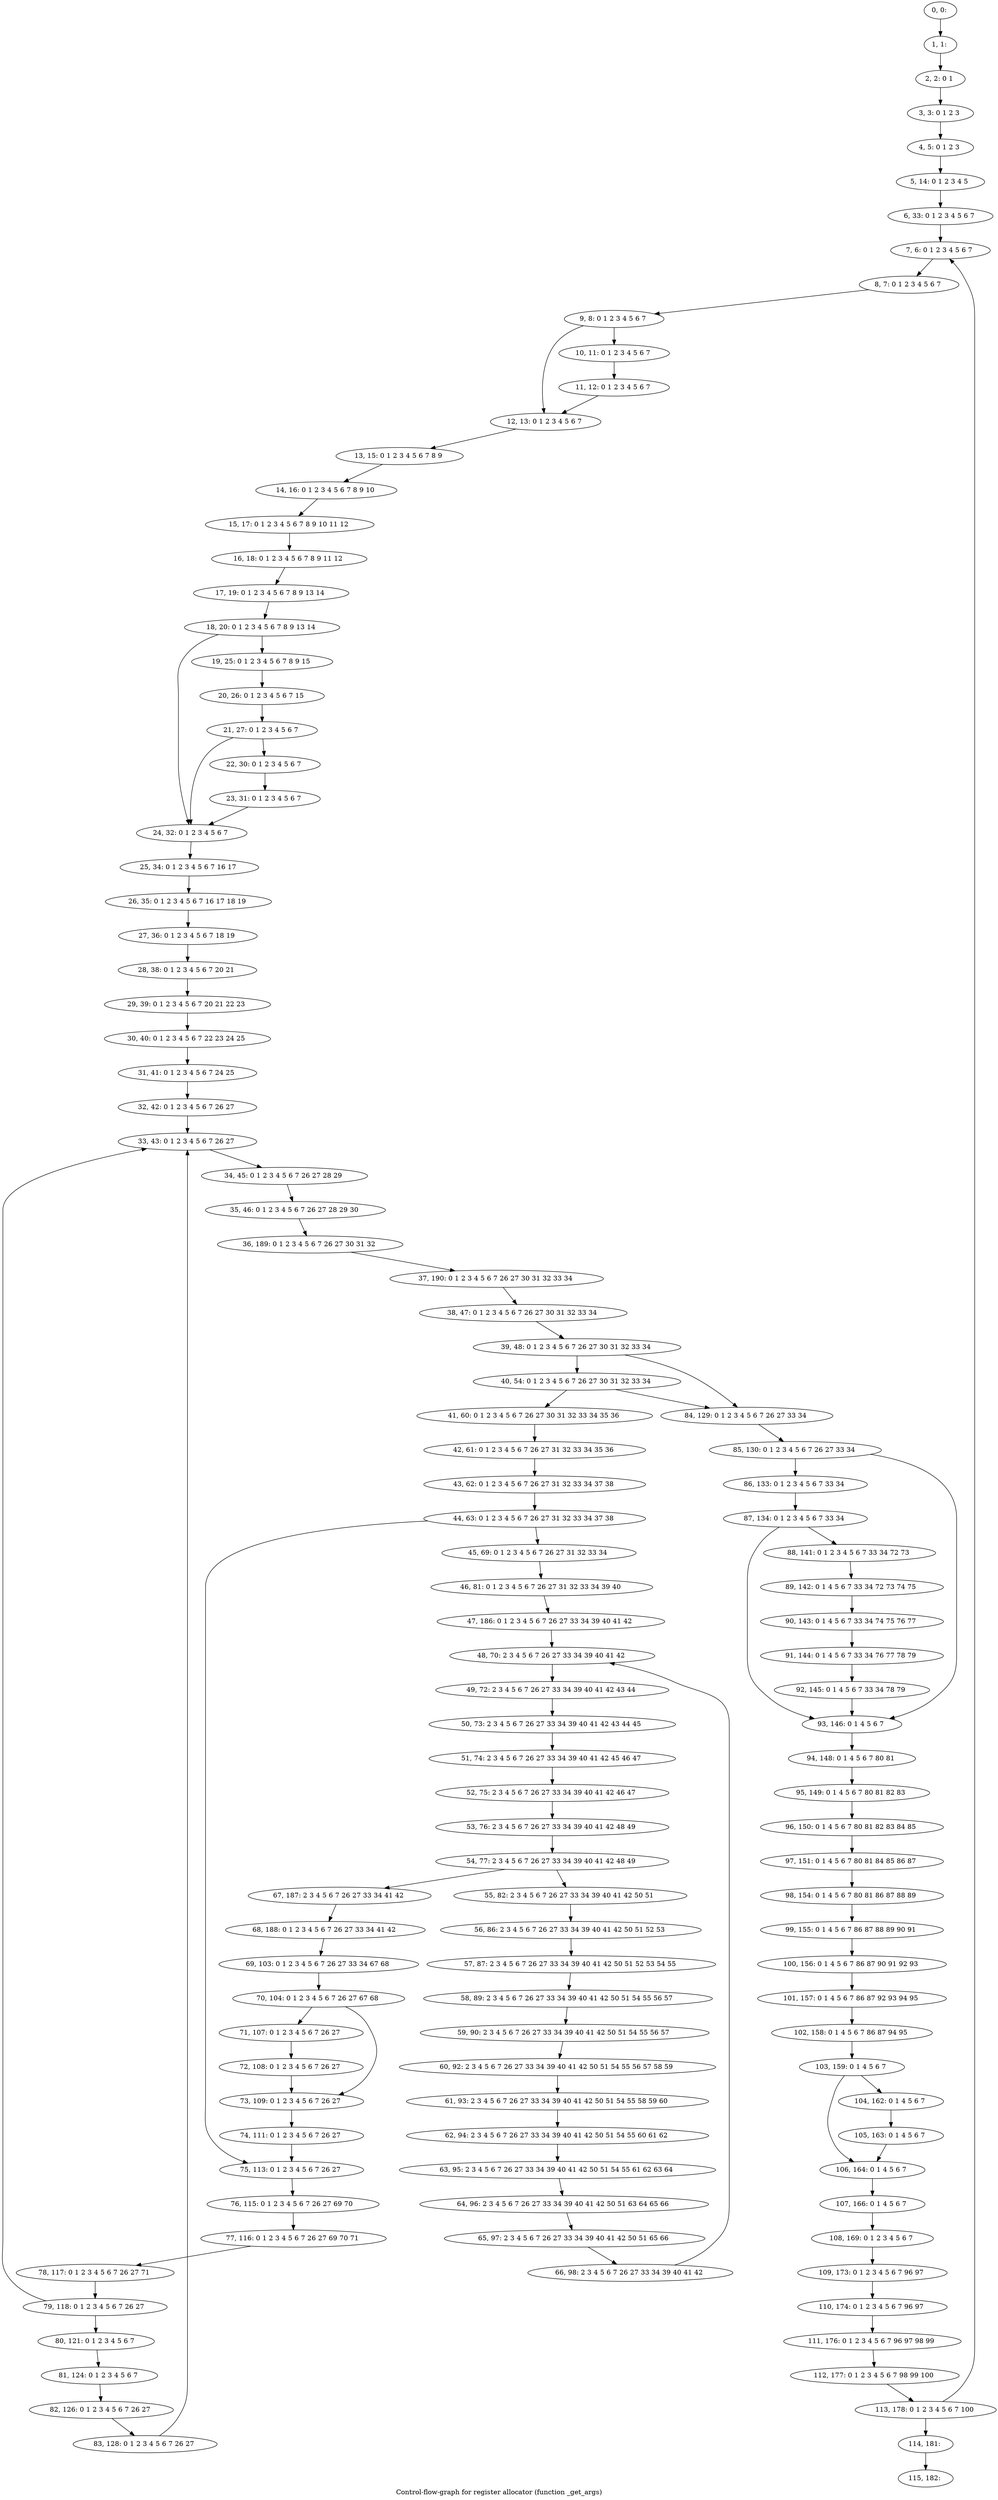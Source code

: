 digraph G {
graph [label="Control-flow-graph for register allocator (function _get_args)"]
0[label="0, 0: "];
1[label="1, 1: "];
2[label="2, 2: 0 1 "];
3[label="3, 3: 0 1 2 3 "];
4[label="4, 5: 0 1 2 3 "];
5[label="5, 14: 0 1 2 3 4 5 "];
6[label="6, 33: 0 1 2 3 4 5 6 7 "];
7[label="7, 6: 0 1 2 3 4 5 6 7 "];
8[label="8, 7: 0 1 2 3 4 5 6 7 "];
9[label="9, 8: 0 1 2 3 4 5 6 7 "];
10[label="10, 11: 0 1 2 3 4 5 6 7 "];
11[label="11, 12: 0 1 2 3 4 5 6 7 "];
12[label="12, 13: 0 1 2 3 4 5 6 7 "];
13[label="13, 15: 0 1 2 3 4 5 6 7 8 9 "];
14[label="14, 16: 0 1 2 3 4 5 6 7 8 9 10 "];
15[label="15, 17: 0 1 2 3 4 5 6 7 8 9 10 11 12 "];
16[label="16, 18: 0 1 2 3 4 5 6 7 8 9 11 12 "];
17[label="17, 19: 0 1 2 3 4 5 6 7 8 9 13 14 "];
18[label="18, 20: 0 1 2 3 4 5 6 7 8 9 13 14 "];
19[label="19, 25: 0 1 2 3 4 5 6 7 8 9 15 "];
20[label="20, 26: 0 1 2 3 4 5 6 7 15 "];
21[label="21, 27: 0 1 2 3 4 5 6 7 "];
22[label="22, 30: 0 1 2 3 4 5 6 7 "];
23[label="23, 31: 0 1 2 3 4 5 6 7 "];
24[label="24, 32: 0 1 2 3 4 5 6 7 "];
25[label="25, 34: 0 1 2 3 4 5 6 7 16 17 "];
26[label="26, 35: 0 1 2 3 4 5 6 7 16 17 18 19 "];
27[label="27, 36: 0 1 2 3 4 5 6 7 18 19 "];
28[label="28, 38: 0 1 2 3 4 5 6 7 20 21 "];
29[label="29, 39: 0 1 2 3 4 5 6 7 20 21 22 23 "];
30[label="30, 40: 0 1 2 3 4 5 6 7 22 23 24 25 "];
31[label="31, 41: 0 1 2 3 4 5 6 7 24 25 "];
32[label="32, 42: 0 1 2 3 4 5 6 7 26 27 "];
33[label="33, 43: 0 1 2 3 4 5 6 7 26 27 "];
34[label="34, 45: 0 1 2 3 4 5 6 7 26 27 28 29 "];
35[label="35, 46: 0 1 2 3 4 5 6 7 26 27 28 29 30 "];
36[label="36, 189: 0 1 2 3 4 5 6 7 26 27 30 31 32 "];
37[label="37, 190: 0 1 2 3 4 5 6 7 26 27 30 31 32 33 34 "];
38[label="38, 47: 0 1 2 3 4 5 6 7 26 27 30 31 32 33 34 "];
39[label="39, 48: 0 1 2 3 4 5 6 7 26 27 30 31 32 33 34 "];
40[label="40, 54: 0 1 2 3 4 5 6 7 26 27 30 31 32 33 34 "];
41[label="41, 60: 0 1 2 3 4 5 6 7 26 27 30 31 32 33 34 35 36 "];
42[label="42, 61: 0 1 2 3 4 5 6 7 26 27 31 32 33 34 35 36 "];
43[label="43, 62: 0 1 2 3 4 5 6 7 26 27 31 32 33 34 37 38 "];
44[label="44, 63: 0 1 2 3 4 5 6 7 26 27 31 32 33 34 37 38 "];
45[label="45, 69: 0 1 2 3 4 5 6 7 26 27 31 32 33 34 "];
46[label="46, 81: 0 1 2 3 4 5 6 7 26 27 31 32 33 34 39 40 "];
47[label="47, 186: 0 1 2 3 4 5 6 7 26 27 33 34 39 40 41 42 "];
48[label="48, 70: 2 3 4 5 6 7 26 27 33 34 39 40 41 42 "];
49[label="49, 72: 2 3 4 5 6 7 26 27 33 34 39 40 41 42 43 44 "];
50[label="50, 73: 2 3 4 5 6 7 26 27 33 34 39 40 41 42 43 44 45 "];
51[label="51, 74: 2 3 4 5 6 7 26 27 33 34 39 40 41 42 45 46 47 "];
52[label="52, 75: 2 3 4 5 6 7 26 27 33 34 39 40 41 42 46 47 "];
53[label="53, 76: 2 3 4 5 6 7 26 27 33 34 39 40 41 42 48 49 "];
54[label="54, 77: 2 3 4 5 6 7 26 27 33 34 39 40 41 42 48 49 "];
55[label="55, 82: 2 3 4 5 6 7 26 27 33 34 39 40 41 42 50 51 "];
56[label="56, 86: 2 3 4 5 6 7 26 27 33 34 39 40 41 42 50 51 52 53 "];
57[label="57, 87: 2 3 4 5 6 7 26 27 33 34 39 40 41 42 50 51 52 53 54 55 "];
58[label="58, 89: 2 3 4 5 6 7 26 27 33 34 39 40 41 42 50 51 54 55 56 57 "];
59[label="59, 90: 2 3 4 5 6 7 26 27 33 34 39 40 41 42 50 51 54 55 56 57 "];
60[label="60, 92: 2 3 4 5 6 7 26 27 33 34 39 40 41 42 50 51 54 55 56 57 58 59 "];
61[label="61, 93: 2 3 4 5 6 7 26 27 33 34 39 40 41 42 50 51 54 55 58 59 60 "];
62[label="62, 94: 2 3 4 5 6 7 26 27 33 34 39 40 41 42 50 51 54 55 60 61 62 "];
63[label="63, 95: 2 3 4 5 6 7 26 27 33 34 39 40 41 42 50 51 54 55 61 62 63 64 "];
64[label="64, 96: 2 3 4 5 6 7 26 27 33 34 39 40 41 42 50 51 63 64 65 66 "];
65[label="65, 97: 2 3 4 5 6 7 26 27 33 34 39 40 41 42 50 51 65 66 "];
66[label="66, 98: 2 3 4 5 6 7 26 27 33 34 39 40 41 42 "];
67[label="67, 187: 2 3 4 5 6 7 26 27 33 34 41 42 "];
68[label="68, 188: 0 1 2 3 4 5 6 7 26 27 33 34 41 42 "];
69[label="69, 103: 0 1 2 3 4 5 6 7 26 27 33 34 67 68 "];
70[label="70, 104: 0 1 2 3 4 5 6 7 26 27 67 68 "];
71[label="71, 107: 0 1 2 3 4 5 6 7 26 27 "];
72[label="72, 108: 0 1 2 3 4 5 6 7 26 27 "];
73[label="73, 109: 0 1 2 3 4 5 6 7 26 27 "];
74[label="74, 111: 0 1 2 3 4 5 6 7 26 27 "];
75[label="75, 113: 0 1 2 3 4 5 6 7 26 27 "];
76[label="76, 115: 0 1 2 3 4 5 6 7 26 27 69 70 "];
77[label="77, 116: 0 1 2 3 4 5 6 7 26 27 69 70 71 "];
78[label="78, 117: 0 1 2 3 4 5 6 7 26 27 71 "];
79[label="79, 118: 0 1 2 3 4 5 6 7 26 27 "];
80[label="80, 121: 0 1 2 3 4 5 6 7 "];
81[label="81, 124: 0 1 2 3 4 5 6 7 "];
82[label="82, 126: 0 1 2 3 4 5 6 7 26 27 "];
83[label="83, 128: 0 1 2 3 4 5 6 7 26 27 "];
84[label="84, 129: 0 1 2 3 4 5 6 7 26 27 33 34 "];
85[label="85, 130: 0 1 2 3 4 5 6 7 26 27 33 34 "];
86[label="86, 133: 0 1 2 3 4 5 6 7 33 34 "];
87[label="87, 134: 0 1 2 3 4 5 6 7 33 34 "];
88[label="88, 141: 0 1 2 3 4 5 6 7 33 34 72 73 "];
89[label="89, 142: 0 1 4 5 6 7 33 34 72 73 74 75 "];
90[label="90, 143: 0 1 4 5 6 7 33 34 74 75 76 77 "];
91[label="91, 144: 0 1 4 5 6 7 33 34 76 77 78 79 "];
92[label="92, 145: 0 1 4 5 6 7 33 34 78 79 "];
93[label="93, 146: 0 1 4 5 6 7 "];
94[label="94, 148: 0 1 4 5 6 7 80 81 "];
95[label="95, 149: 0 1 4 5 6 7 80 81 82 83 "];
96[label="96, 150: 0 1 4 5 6 7 80 81 82 83 84 85 "];
97[label="97, 151: 0 1 4 5 6 7 80 81 84 85 86 87 "];
98[label="98, 154: 0 1 4 5 6 7 80 81 86 87 88 89 "];
99[label="99, 155: 0 1 4 5 6 7 86 87 88 89 90 91 "];
100[label="100, 156: 0 1 4 5 6 7 86 87 90 91 92 93 "];
101[label="101, 157: 0 1 4 5 6 7 86 87 92 93 94 95 "];
102[label="102, 158: 0 1 4 5 6 7 86 87 94 95 "];
103[label="103, 159: 0 1 4 5 6 7 "];
104[label="104, 162: 0 1 4 5 6 7 "];
105[label="105, 163: 0 1 4 5 6 7 "];
106[label="106, 164: 0 1 4 5 6 7 "];
107[label="107, 166: 0 1 4 5 6 7 "];
108[label="108, 169: 0 1 2 3 4 5 6 7 "];
109[label="109, 173: 0 1 2 3 4 5 6 7 96 97 "];
110[label="110, 174: 0 1 2 3 4 5 6 7 96 97 "];
111[label="111, 176: 0 1 2 3 4 5 6 7 96 97 98 99 "];
112[label="112, 177: 0 1 2 3 4 5 6 7 98 99 100 "];
113[label="113, 178: 0 1 2 3 4 5 6 7 100 "];
114[label="114, 181: "];
115[label="115, 182: "];
0->1 ;
1->2 ;
2->3 ;
3->4 ;
4->5 ;
5->6 ;
6->7 ;
7->8 ;
8->9 ;
9->10 ;
9->12 ;
10->11 ;
11->12 ;
12->13 ;
13->14 ;
14->15 ;
15->16 ;
16->17 ;
17->18 ;
18->19 ;
18->24 ;
19->20 ;
20->21 ;
21->22 ;
21->24 ;
22->23 ;
23->24 ;
24->25 ;
25->26 ;
26->27 ;
27->28 ;
28->29 ;
29->30 ;
30->31 ;
31->32 ;
32->33 ;
33->34 ;
34->35 ;
35->36 ;
36->37 ;
37->38 ;
38->39 ;
39->40 ;
39->84 ;
40->41 ;
40->84 ;
41->42 ;
42->43 ;
43->44 ;
44->45 ;
44->75 ;
45->46 ;
46->47 ;
47->48 ;
48->49 ;
49->50 ;
50->51 ;
51->52 ;
52->53 ;
53->54 ;
54->55 ;
54->67 ;
55->56 ;
56->57 ;
57->58 ;
58->59 ;
59->60 ;
60->61 ;
61->62 ;
62->63 ;
63->64 ;
64->65 ;
65->66 ;
66->48 ;
67->68 ;
68->69 ;
69->70 ;
70->71 ;
70->73 ;
71->72 ;
72->73 ;
73->74 ;
74->75 ;
75->76 ;
76->77 ;
77->78 ;
78->79 ;
79->80 ;
79->33 ;
80->81 ;
81->82 ;
82->83 ;
83->33 ;
84->85 ;
85->86 ;
85->93 ;
86->87 ;
87->88 ;
87->93 ;
88->89 ;
89->90 ;
90->91 ;
91->92 ;
92->93 ;
93->94 ;
94->95 ;
95->96 ;
96->97 ;
97->98 ;
98->99 ;
99->100 ;
100->101 ;
101->102 ;
102->103 ;
103->104 ;
103->106 ;
104->105 ;
105->106 ;
106->107 ;
107->108 ;
108->109 ;
109->110 ;
110->111 ;
111->112 ;
112->113 ;
113->114 ;
113->7 ;
114->115 ;
}
